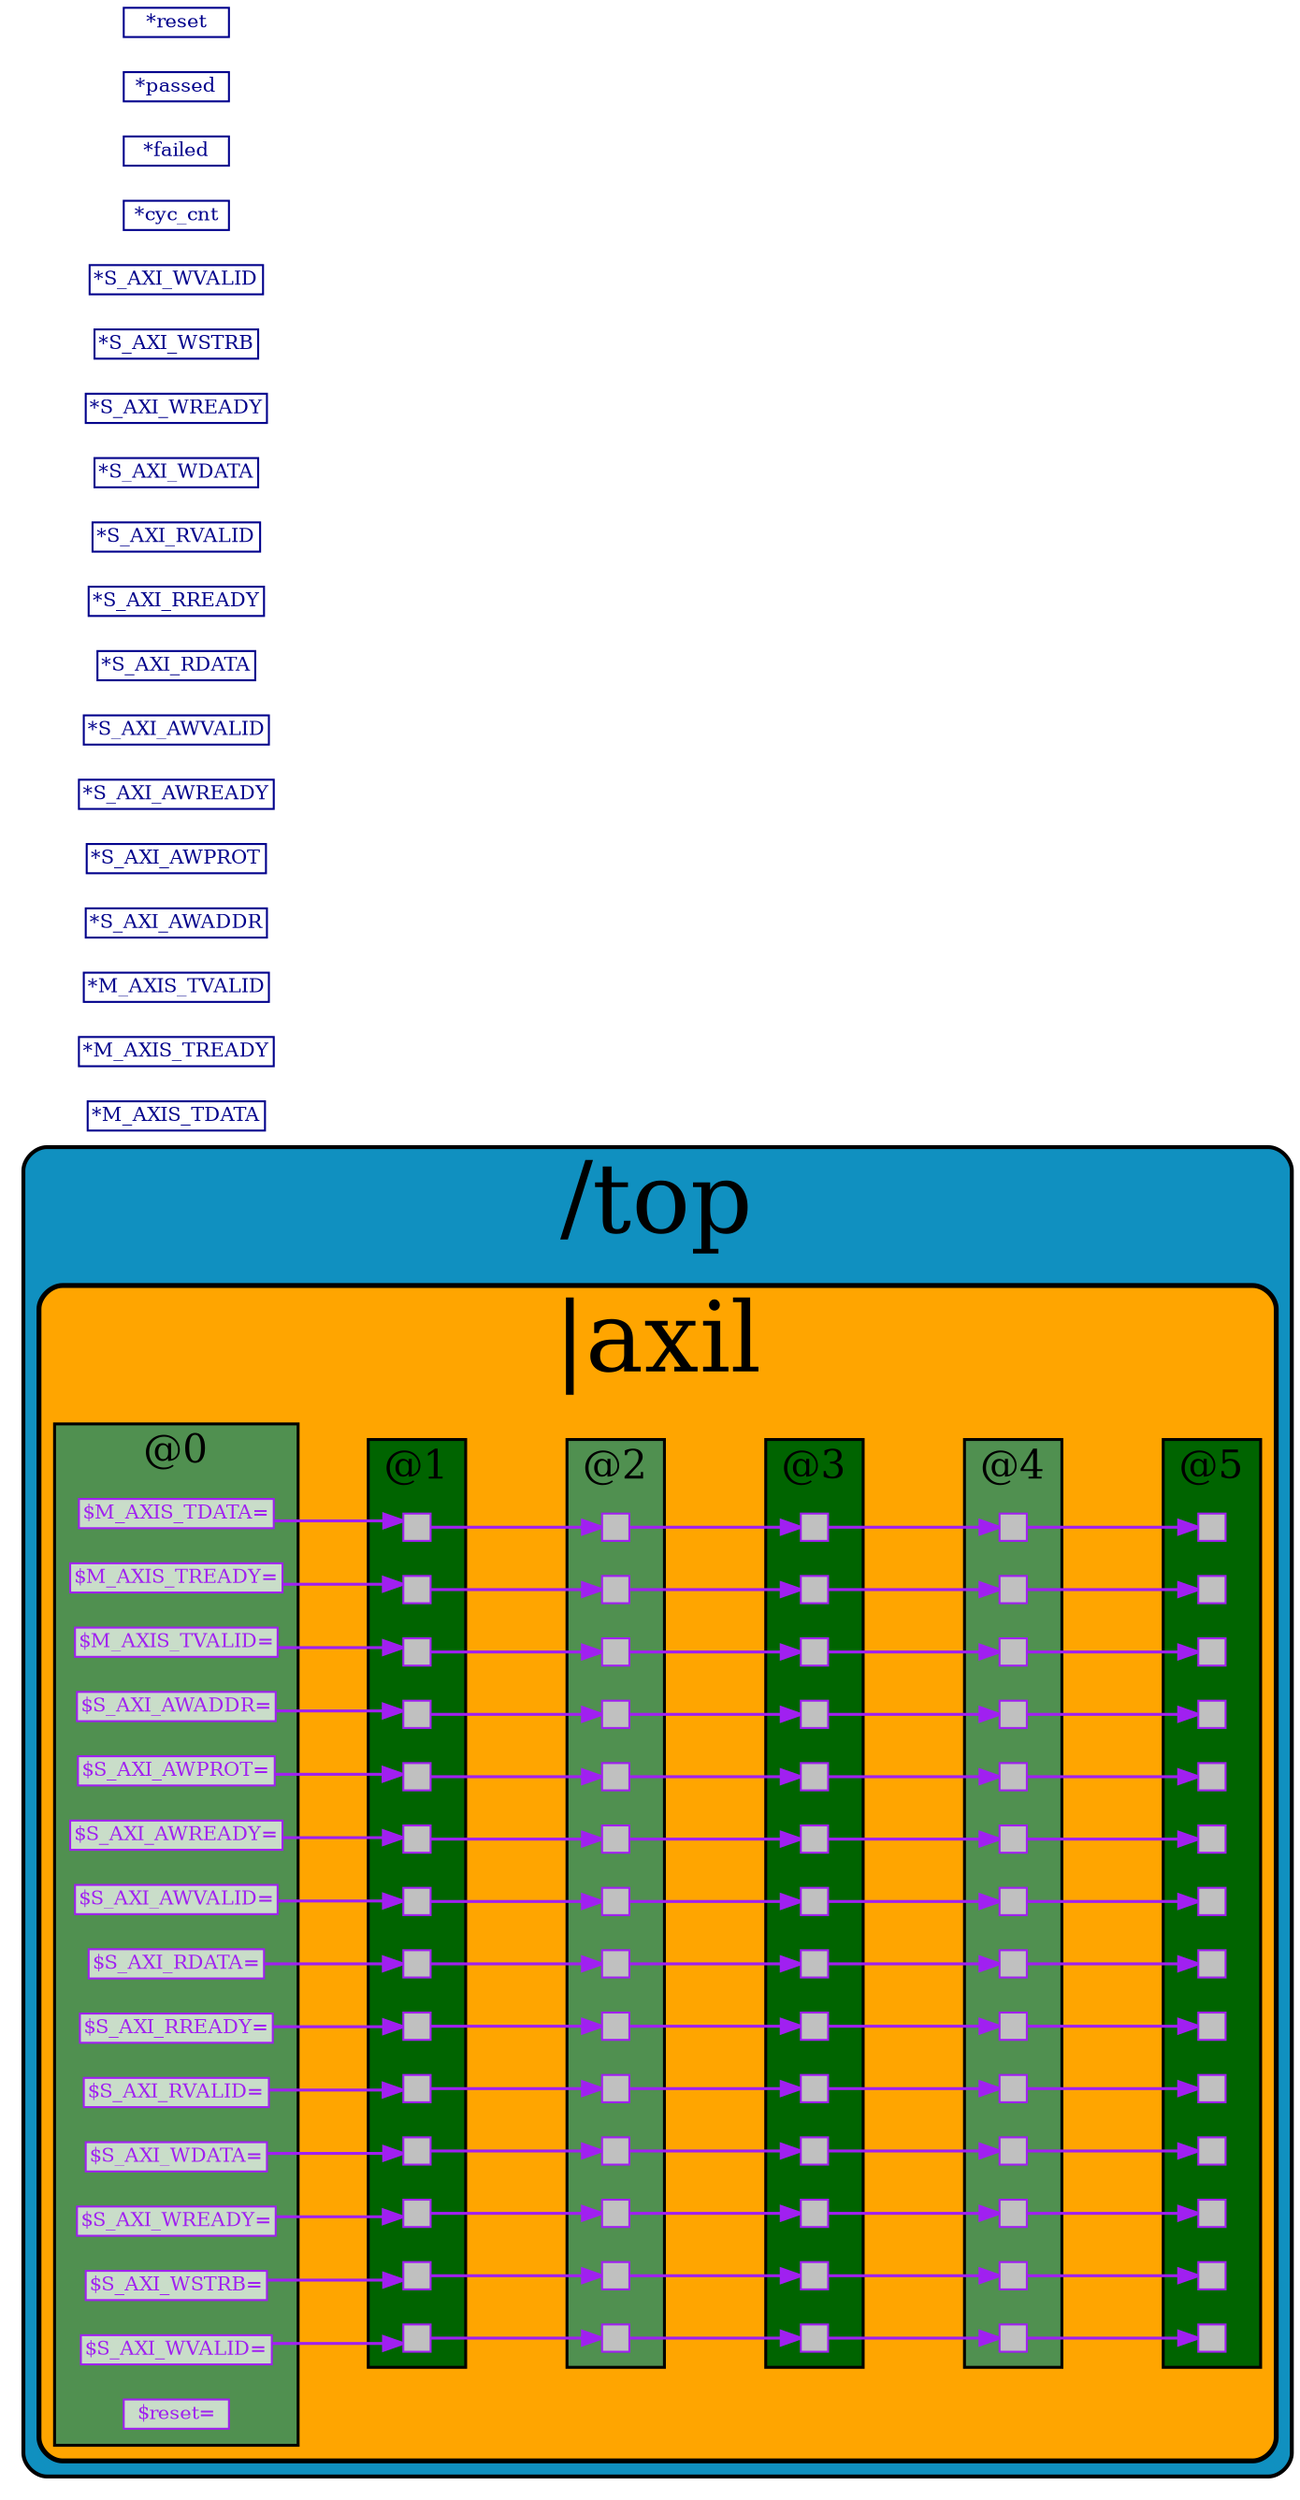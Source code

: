 // Generated by SandPiper(TM) 1.9-2018/02/11-beta from Redwood EDA.
// (Installed here: /home/devel/SandPiper_1.9-2018_02_11-beta_distro.)
// Redwood EDA does not claim intellectual property rights to this file and provides no warranty regarding its correctness or quality.


// Transaction Flow Graph:

strict digraph "top.tlv" {
   graph [layout = dot, rankdir = "LR", outputorder = edgesfirst, splines = ortho];
   node [layer = 4, shape = star, height = 0.02, style = filled, fontsize = 10, fontcolor = "purple", color = "purple", fillcolor = "#ffffffb0", penwidth = 1.0, margin = "0.03,0.03"];
   edge [layer = 3, weight = 4, penwidth = 1.5, color = "purple", fontcolor = "#00D000", labelfontcolor = "purple"];
   subgraph "cluster." {
      fillcolor = "#1090c0"
      style = "filled,rounded"
      penwidth = 2.0
      fontsize = 50
      tooltip = "/top"
      id = "id0{logical_entity=#Q##Q#}"
      label = "/top"
      subgraph "cluster.|axil" {
         fillcolor = "orange"
         style = "filled,rounded"
         penwidth = 2.5
         fontsize = 50
         tooltip = "|axil"
         id = "id1{logical_entity=#Q#|axil#Q#}"
         label = "|axil"
         subgraph "cluster.stage0" {
            "|axil$M_AXIS_TDATA@0" [fillcolor = "#ffffffb0", shape = box, label = "$M_AXIS_TDATA=", id = "id2{logical_entity=#Q#|axil$M_AXIS_TDATA#Q#}", tooltip = "$M_AXIS_TDATA[C_AXI_DATA_WIDTH-1:0] = *M_AXIS_TDATA;"];
         }
         subgraph "cluster.stage1" {
            "|axil$M_AXIS_TDATA@1" [label = "", shape = box, fixedsize = true, width = 0.2, height = 0.2, penwidth = 1.0, shape = box, fillcolor = grey];
         }
         subgraph "cluster.stage2" {
            "|axil$M_AXIS_TDATA@2" [label = "", shape = box, fixedsize = true, width = 0.2, height = 0.2, penwidth = 1.0, shape = box, fillcolor = grey];
         }
         subgraph "cluster.stage3" {
            "|axil$M_AXIS_TDATA@3" [label = "", shape = box, fixedsize = true, width = 0.2, height = 0.2, penwidth = 1.0, shape = box, fillcolor = grey];
         }
         subgraph "cluster.stage4" {
            "|axil$M_AXIS_TDATA@4" [label = "", shape = box, fixedsize = true, width = 0.2, height = 0.2, penwidth = 1.0, shape = box, fillcolor = grey];
         }
         subgraph "cluster.stage5" {
            "|axil$M_AXIS_TDATA@5" [label = "", shape = box, fixedsize = true, width = 0.2, height = 0.2, penwidth = 1.0, shape = box, fillcolor = grey];
         }
         subgraph "cluster.stage0" {
            "|axil$M_AXIS_TREADY@0" [fillcolor = "#ffffffb0", shape = box, label = "$M_AXIS_TREADY=", id = "id8{logical_entity=#Q#|axil$M_AXIS_TREADY#Q#}", tooltip = "$M_AXIS_TREADY = *M_AXIS_TREADY;"];
         }
         subgraph "cluster.stage1" {
            "|axil$M_AXIS_TREADY@1" [label = "", shape = box, fixedsize = true, width = 0.2, height = 0.2, penwidth = 1.0, shape = box, fillcolor = grey];
         }
         subgraph "cluster.stage2" {
            "|axil$M_AXIS_TREADY@2" [label = "", shape = box, fixedsize = true, width = 0.2, height = 0.2, penwidth = 1.0, shape = box, fillcolor = grey];
         }
         subgraph "cluster.stage3" {
            "|axil$M_AXIS_TREADY@3" [label = "", shape = box, fixedsize = true, width = 0.2, height = 0.2, penwidth = 1.0, shape = box, fillcolor = grey];
         }
         subgraph "cluster.stage4" {
            "|axil$M_AXIS_TREADY@4" [label = "", shape = box, fixedsize = true, width = 0.2, height = 0.2, penwidth = 1.0, shape = box, fillcolor = grey];
         }
         subgraph "cluster.stage5" {
            "|axil$M_AXIS_TREADY@5" [label = "", shape = box, fixedsize = true, width = 0.2, height = 0.2, penwidth = 1.0, shape = box, fillcolor = grey];
         }
         subgraph "cluster.stage0" {
            "|axil$M_AXIS_TVALID@0" [fillcolor = "#ffffffb0", shape = box, label = "$M_AXIS_TVALID=", id = "id14{logical_entity=#Q#|axil$M_AXIS_TVALID#Q#}", tooltip = "$M_AXIS_TVALID = *M_AXIS_TVALID;"];
         }
         subgraph "cluster.stage1" {
            "|axil$M_AXIS_TVALID@1" [label = "", shape = box, fixedsize = true, width = 0.2, height = 0.2, penwidth = 1.0, shape = box, fillcolor = grey];
         }
         subgraph "cluster.stage2" {
            "|axil$M_AXIS_TVALID@2" [label = "", shape = box, fixedsize = true, width = 0.2, height = 0.2, penwidth = 1.0, shape = box, fillcolor = grey];
         }
         subgraph "cluster.stage3" {
            "|axil$M_AXIS_TVALID@3" [label = "", shape = box, fixedsize = true, width = 0.2, height = 0.2, penwidth = 1.0, shape = box, fillcolor = grey];
         }
         subgraph "cluster.stage4" {
            "|axil$M_AXIS_TVALID@4" [label = "", shape = box, fixedsize = true, width = 0.2, height = 0.2, penwidth = 1.0, shape = box, fillcolor = grey];
         }
         subgraph "cluster.stage5" {
            "|axil$M_AXIS_TVALID@5" [label = "", shape = box, fixedsize = true, width = 0.2, height = 0.2, penwidth = 1.0, shape = box, fillcolor = grey];
         }
         subgraph "cluster.stage0" {
            "|axil$S_AXI_AWADDR@0" [fillcolor = "#ffffffb0", shape = box, label = "$S_AXI_AWADDR=", id = "id20{logical_entity=#Q#|axil$S_AXI_AWADDR#Q#}", tooltip = "$S_AXI_AWADDR[C_AXI_ADDR_WIDTH-1:0] = *S_AXI_AWADDR;"];
         }
         subgraph "cluster.stage1" {
            "|axil$S_AXI_AWADDR@1" [label = "", shape = box, fixedsize = true, width = 0.2, height = 0.2, penwidth = 1.0, shape = box, fillcolor = grey];
         }
         subgraph "cluster.stage2" {
            "|axil$S_AXI_AWADDR@2" [label = "", shape = box, fixedsize = true, width = 0.2, height = 0.2, penwidth = 1.0, shape = box, fillcolor = grey];
         }
         subgraph "cluster.stage3" {
            "|axil$S_AXI_AWADDR@3" [label = "", shape = box, fixedsize = true, width = 0.2, height = 0.2, penwidth = 1.0, shape = box, fillcolor = grey];
         }
         subgraph "cluster.stage4" {
            "|axil$S_AXI_AWADDR@4" [label = "", shape = box, fixedsize = true, width = 0.2, height = 0.2, penwidth = 1.0, shape = box, fillcolor = grey];
         }
         subgraph "cluster.stage5" {
            "|axil$S_AXI_AWADDR@5" [label = "", shape = box, fixedsize = true, width = 0.2, height = 0.2, penwidth = 1.0, shape = box, fillcolor = grey];
         }
         subgraph "cluster.stage0" {
            "|axil$S_AXI_AWPROT@0" [fillcolor = "#ffffffb0", shape = box, label = "$S_AXI_AWPROT=", id = "id26{logical_entity=#Q#|axil$S_AXI_AWPROT#Q#}", tooltip = "$S_AXI_AWPROT[2:0] = *S_AXI_AWPROT;"];
         }
         subgraph "cluster.stage1" {
            "|axil$S_AXI_AWPROT@1" [label = "", shape = box, fixedsize = true, width = 0.2, height = 0.2, penwidth = 1.0, shape = box, fillcolor = grey];
         }
         subgraph "cluster.stage2" {
            "|axil$S_AXI_AWPROT@2" [label = "", shape = box, fixedsize = true, width = 0.2, height = 0.2, penwidth = 1.0, shape = box, fillcolor = grey];
         }
         subgraph "cluster.stage3" {
            "|axil$S_AXI_AWPROT@3" [label = "", shape = box, fixedsize = true, width = 0.2, height = 0.2, penwidth = 1.0, shape = box, fillcolor = grey];
         }
         subgraph "cluster.stage4" {
            "|axil$S_AXI_AWPROT@4" [label = "", shape = box, fixedsize = true, width = 0.2, height = 0.2, penwidth = 1.0, shape = box, fillcolor = grey];
         }
         subgraph "cluster.stage5" {
            "|axil$S_AXI_AWPROT@5" [label = "", shape = box, fixedsize = true, width = 0.2, height = 0.2, penwidth = 1.0, shape = box, fillcolor = grey];
         }
         subgraph "cluster.stage0" {
            "|axil$S_AXI_AWREADY@0" [fillcolor = "#ffffffb0", shape = box, label = "$S_AXI_AWREADY=", id = "id32{logical_entity=#Q#|axil$S_AXI_AWREADY#Q#}", tooltip = "$S_AXI_AWREADY = *S_AXI_AWREADY;"];
         }
         subgraph "cluster.stage1" {
            "|axil$S_AXI_AWREADY@1" [label = "", shape = box, fixedsize = true, width = 0.2, height = 0.2, penwidth = 1.0, shape = box, fillcolor = grey];
         }
         subgraph "cluster.stage2" {
            "|axil$S_AXI_AWREADY@2" [label = "", shape = box, fixedsize = true, width = 0.2, height = 0.2, penwidth = 1.0, shape = box, fillcolor = grey];
         }
         subgraph "cluster.stage3" {
            "|axil$S_AXI_AWREADY@3" [label = "", shape = box, fixedsize = true, width = 0.2, height = 0.2, penwidth = 1.0, shape = box, fillcolor = grey];
         }
         subgraph "cluster.stage4" {
            "|axil$S_AXI_AWREADY@4" [label = "", shape = box, fixedsize = true, width = 0.2, height = 0.2, penwidth = 1.0, shape = box, fillcolor = grey];
         }
         subgraph "cluster.stage5" {
            "|axil$S_AXI_AWREADY@5" [label = "", shape = box, fixedsize = true, width = 0.2, height = 0.2, penwidth = 1.0, shape = box, fillcolor = grey];
         }
         subgraph "cluster.stage0" {
            "|axil$S_AXI_AWVALID@0" [fillcolor = "#ffffffb0", shape = box, label = "$S_AXI_AWVALID=", id = "id38{logical_entity=#Q#|axil$S_AXI_AWVALID#Q#}", tooltip = "$S_AXI_AWVALID = *S_AXI_AWVALID;"];
         }
         subgraph "cluster.stage1" {
            "|axil$S_AXI_AWVALID@1" [label = "", shape = box, fixedsize = true, width = 0.2, height = 0.2, penwidth = 1.0, shape = box, fillcolor = grey];
         }
         subgraph "cluster.stage2" {
            "|axil$S_AXI_AWVALID@2" [label = "", shape = box, fixedsize = true, width = 0.2, height = 0.2, penwidth = 1.0, shape = box, fillcolor = grey];
         }
         subgraph "cluster.stage3" {
            "|axil$S_AXI_AWVALID@3" [label = "", shape = box, fixedsize = true, width = 0.2, height = 0.2, penwidth = 1.0, shape = box, fillcolor = grey];
         }
         subgraph "cluster.stage4" {
            "|axil$S_AXI_AWVALID@4" [label = "", shape = box, fixedsize = true, width = 0.2, height = 0.2, penwidth = 1.0, shape = box, fillcolor = grey];
         }
         subgraph "cluster.stage5" {
            "|axil$S_AXI_AWVALID@5" [label = "", shape = box, fixedsize = true, width = 0.2, height = 0.2, penwidth = 1.0, shape = box, fillcolor = grey];
         }
         subgraph "cluster.stage0" {
            "|axil$S_AXI_RDATA@0" [fillcolor = "#ffffffb0", shape = box, label = "$S_AXI_RDATA=", id = "id44{logical_entity=#Q#|axil$S_AXI_RDATA#Q#}", tooltip = "$S_AXI_RDATA[C_AXI_DATA_WIDTH-1:0] = *S_AXI_RDATA;"];
         }
         subgraph "cluster.stage1" {
            "|axil$S_AXI_RDATA@1" [label = "", shape = box, fixedsize = true, width = 0.2, height = 0.2, penwidth = 1.0, shape = box, fillcolor = grey];
         }
         subgraph "cluster.stage2" {
            "|axil$S_AXI_RDATA@2" [label = "", shape = box, fixedsize = true, width = 0.2, height = 0.2, penwidth = 1.0, shape = box, fillcolor = grey];
         }
         subgraph "cluster.stage3" {
            "|axil$S_AXI_RDATA@3" [label = "", shape = box, fixedsize = true, width = 0.2, height = 0.2, penwidth = 1.0, shape = box, fillcolor = grey];
         }
         subgraph "cluster.stage4" {
            "|axil$S_AXI_RDATA@4" [label = "", shape = box, fixedsize = true, width = 0.2, height = 0.2, penwidth = 1.0, shape = box, fillcolor = grey];
         }
         subgraph "cluster.stage5" {
            "|axil$S_AXI_RDATA@5" [label = "", shape = box, fixedsize = true, width = 0.2, height = 0.2, penwidth = 1.0, shape = box, fillcolor = grey];
         }
         subgraph "cluster.stage0" {
            "|axil$S_AXI_RREADY@0" [fillcolor = "#ffffffb0", shape = box, label = "$S_AXI_RREADY=", id = "id50{logical_entity=#Q#|axil$S_AXI_RREADY#Q#}", tooltip = "$S_AXI_RREADY = *S_AXI_RREADY;"];
         }
         subgraph "cluster.stage1" {
            "|axil$S_AXI_RREADY@1" [label = "", shape = box, fixedsize = true, width = 0.2, height = 0.2, penwidth = 1.0, shape = box, fillcolor = grey];
         }
         subgraph "cluster.stage2" {
            "|axil$S_AXI_RREADY@2" [label = "", shape = box, fixedsize = true, width = 0.2, height = 0.2, penwidth = 1.0, shape = box, fillcolor = grey];
         }
         subgraph "cluster.stage3" {
            "|axil$S_AXI_RREADY@3" [label = "", shape = box, fixedsize = true, width = 0.2, height = 0.2, penwidth = 1.0, shape = box, fillcolor = grey];
         }
         subgraph "cluster.stage4" {
            "|axil$S_AXI_RREADY@4" [label = "", shape = box, fixedsize = true, width = 0.2, height = 0.2, penwidth = 1.0, shape = box, fillcolor = grey];
         }
         subgraph "cluster.stage5" {
            "|axil$S_AXI_RREADY@5" [label = "", shape = box, fixedsize = true, width = 0.2, height = 0.2, penwidth = 1.0, shape = box, fillcolor = grey];
         }
         subgraph "cluster.stage0" {
            "|axil$S_AXI_RVALID@0" [fillcolor = "#ffffffb0", shape = box, label = "$S_AXI_RVALID=", id = "id56{logical_entity=#Q#|axil$S_AXI_RVALID#Q#}", tooltip = "$S_AXI_RVALID = *S_AXI_RVALID;"];
         }
         subgraph "cluster.stage1" {
            "|axil$S_AXI_RVALID@1" [label = "", shape = box, fixedsize = true, width = 0.2, height = 0.2, penwidth = 1.0, shape = box, fillcolor = grey];
         }
         subgraph "cluster.stage2" {
            "|axil$S_AXI_RVALID@2" [label = "", shape = box, fixedsize = true, width = 0.2, height = 0.2, penwidth = 1.0, shape = box, fillcolor = grey];
         }
         subgraph "cluster.stage3" {
            "|axil$S_AXI_RVALID@3" [label = "", shape = box, fixedsize = true, width = 0.2, height = 0.2, penwidth = 1.0, shape = box, fillcolor = grey];
         }
         subgraph "cluster.stage4" {
            "|axil$S_AXI_RVALID@4" [label = "", shape = box, fixedsize = true, width = 0.2, height = 0.2, penwidth = 1.0, shape = box, fillcolor = grey];
         }
         subgraph "cluster.stage5" {
            "|axil$S_AXI_RVALID@5" [label = "", shape = box, fixedsize = true, width = 0.2, height = 0.2, penwidth = 1.0, shape = box, fillcolor = grey];
         }
         subgraph "cluster.stage0" {
            "|axil$S_AXI_WDATA@0" [fillcolor = "#ffffffb0", shape = box, label = "$S_AXI_WDATA=", id = "id62{logical_entity=#Q#|axil$S_AXI_WDATA#Q#}", tooltip = "$S_AXI_WDATA[C_AXI_DATA_WIDTH-1:0] = *S_AXI_WDATA"];
         }
         subgraph "cluster.stage1" {
            "|axil$S_AXI_WDATA@1" [label = "", shape = box, fixedsize = true, width = 0.2, height = 0.2, penwidth = 1.0, shape = box, fillcolor = grey];
         }
         subgraph "cluster.stage2" {
            "|axil$S_AXI_WDATA@2" [label = "", shape = box, fixedsize = true, width = 0.2, height = 0.2, penwidth = 1.0, shape = box, fillcolor = grey];
         }
         subgraph "cluster.stage3" {
            "|axil$S_AXI_WDATA@3" [label = "", shape = box, fixedsize = true, width = 0.2, height = 0.2, penwidth = 1.0, shape = box, fillcolor = grey];
         }
         subgraph "cluster.stage4" {
            "|axil$S_AXI_WDATA@4" [label = "", shape = box, fixedsize = true, width = 0.2, height = 0.2, penwidth = 1.0, shape = box, fillcolor = grey];
         }
         subgraph "cluster.stage5" {
            "|axil$S_AXI_WDATA@5" [label = "", shape = box, fixedsize = true, width = 0.2, height = 0.2, penwidth = 1.0, shape = box, fillcolor = grey];
         }
         subgraph "cluster.stage0" {
            "|axil$S_AXI_WREADY@0" [fillcolor = "#ffffffb0", shape = box, label = "$S_AXI_WREADY=", id = "id68{logical_entity=#Q#|axil$S_AXI_WREADY#Q#}", tooltip = "$S_AXI_WREADY = *S_AXI_WREADY;"];
         }
         subgraph "cluster.stage1" {
            "|axil$S_AXI_WREADY@1" [label = "", shape = box, fixedsize = true, width = 0.2, height = 0.2, penwidth = 1.0, shape = box, fillcolor = grey];
         }
         subgraph "cluster.stage2" {
            "|axil$S_AXI_WREADY@2" [label = "", shape = box, fixedsize = true, width = 0.2, height = 0.2, penwidth = 1.0, shape = box, fillcolor = grey];
         }
         subgraph "cluster.stage3" {
            "|axil$S_AXI_WREADY@3" [label = "", shape = box, fixedsize = true, width = 0.2, height = 0.2, penwidth = 1.0, shape = box, fillcolor = grey];
         }
         subgraph "cluster.stage4" {
            "|axil$S_AXI_WREADY@4" [label = "", shape = box, fixedsize = true, width = 0.2, height = 0.2, penwidth = 1.0, shape = box, fillcolor = grey];
         }
         subgraph "cluster.stage5" {
            "|axil$S_AXI_WREADY@5" [label = "", shape = box, fixedsize = true, width = 0.2, height = 0.2, penwidth = 1.0, shape = box, fillcolor = grey];
         }
         subgraph "cluster.stage0" {
            "|axil$S_AXI_WSTRB@0" [fillcolor = "#ffffffb0", shape = box, label = "$S_AXI_WSTRB=", id = "id74{logical_entity=#Q#|axil$S_AXI_WSTRB#Q#}", tooltip = "$S_AXI_WSTRB[C_AXI_DATA_WIDTH/8-1:0] = *S_AXI_WSTRB"];
         }
         subgraph "cluster.stage1" {
            "|axil$S_AXI_WSTRB@1" [label = "", shape = box, fixedsize = true, width = 0.2, height = 0.2, penwidth = 1.0, shape = box, fillcolor = grey];
         }
         subgraph "cluster.stage2" {
            "|axil$S_AXI_WSTRB@2" [label = "", shape = box, fixedsize = true, width = 0.2, height = 0.2, penwidth = 1.0, shape = box, fillcolor = grey];
         }
         subgraph "cluster.stage3" {
            "|axil$S_AXI_WSTRB@3" [label = "", shape = box, fixedsize = true, width = 0.2, height = 0.2, penwidth = 1.0, shape = box, fillcolor = grey];
         }
         subgraph "cluster.stage4" {
            "|axil$S_AXI_WSTRB@4" [label = "", shape = box, fixedsize = true, width = 0.2, height = 0.2, penwidth = 1.0, shape = box, fillcolor = grey];
         }
         subgraph "cluster.stage5" {
            "|axil$S_AXI_WSTRB@5" [label = "", shape = box, fixedsize = true, width = 0.2, height = 0.2, penwidth = 1.0, shape = box, fillcolor = grey];
         }
         subgraph "cluster.stage0" {
            "|axil$S_AXI_WVALID@0" [fillcolor = "#ffffffb0", shape = box, label = "$S_AXI_WVALID=", id = "id80{logical_entity=#Q#|axil$S_AXI_WVALID#Q#}", tooltip = "$S_AXI_WVALID = *S_AXI_WVALID;"];
         }
         subgraph "cluster.stage1" {
            "|axil$S_AXI_WVALID@1" [label = "", shape = box, fixedsize = true, width = 0.2, height = 0.2, penwidth = 1.0, shape = box, fillcolor = grey];
         }
         subgraph "cluster.stage2" {
            "|axil$S_AXI_WVALID@2" [label = "", shape = box, fixedsize = true, width = 0.2, height = 0.2, penwidth = 1.0, shape = box, fillcolor = grey];
         }
         subgraph "cluster.stage3" {
            "|axil$S_AXI_WVALID@3" [label = "", shape = box, fixedsize = true, width = 0.2, height = 0.2, penwidth = 1.0, shape = box, fillcolor = grey];
         }
         subgraph "cluster.stage4" {
            "|axil$S_AXI_WVALID@4" [label = "", shape = box, fixedsize = true, width = 0.2, height = 0.2, penwidth = 1.0, shape = box, fillcolor = grey];
         }
         subgraph "cluster.stage5" {
            "|axil$S_AXI_WVALID@5" [label = "", shape = box, fixedsize = true, width = 0.2, height = 0.2, penwidth = 1.0, shape = box, fillcolor = grey];
         }
         subgraph "cluster.stage0" {
            "|axil$reset@0" [fillcolor = "#ffffffb0", shape = box, label = "$reset=", id = "id86{logical_entity=#Q#|axil$reset#Q#}", tooltip = "$reset = *reset;"];
         }
         subgraph "cluster.stage0" {
            style = "filled"
            fontsize = 20
            penwidth = 1.5
            label = "@0"
            id = "id87{logical_entity=#Q#|axil@0#Q#}"
            tooltip = "|axil@0"
            fillcolor = "#509050"
         }
         subgraph "cluster.stage1" {
            style = "filled"
            fontsize = 20
            penwidth = 1.5
            label = "@1"
            id = "id88{logical_entity=#Q#|axil@2#Q#}"
            tooltip = "|axil@1"
            fillcolor = "darkgreen"
         }
         subgraph "cluster.stage2" {
            style = "filled"
            fontsize = 20
            penwidth = 1.5
            label = "@2"
            id = "id89{logical_entity=#Q#|axil@4#Q#}"
            tooltip = "|axil@2"
            fillcolor = "#509050"
         }
         subgraph "cluster.stage3" {
            style = "filled"
            fontsize = 20
            penwidth = 1.5
            label = "@3"
            id = "id90{logical_entity=#Q#|axil@6#Q#}"
            tooltip = "|axil@3"
            fillcolor = "darkgreen"
         }
         subgraph "cluster.stage4" {
            style = "filled"
            fontsize = 20
            penwidth = 1.5
            label = "@4"
            id = "id91{logical_entity=#Q#|axil@8#Q#}"
            tooltip = "|axil@4"
            fillcolor = "#509050"
         }
         subgraph "cluster.stage5" {
            style = "filled"
            fontsize = 20
            penwidth = 1.5
            label = "@5"
            id = "id92{logical_entity=#Q#|axil@10#Q#}"
            tooltip = "|axil@5"
            fillcolor = "darkgreen"
         }
      }
      subgraph "cluster.|none" {
         fillcolor = "orange"
         style = "filled,rounded"
         penwidth = 2.5
         fontsize = 50
         tooltip = "|none"
         id = "id93{logical_entity=#Q#|none#Q#}"
         label = "|none"
      }
   }

"*M_AXIS_TDATA" [shape = box, color = "#00008b", fontcolor = "#00008b", fillcolor = white];
"*M_AXIS_TREADY" [shape = box, color = "#00008b", fontcolor = "#00008b", fillcolor = white];
"*M_AXIS_TVALID" [shape = box, color = "#00008b", fontcolor = "#00008b", fillcolor = white];
"*S_AXI_AWADDR" [shape = box, color = "#00008b", fontcolor = "#00008b", fillcolor = white];
"*S_AXI_AWPROT" [shape = box, color = "#00008b", fontcolor = "#00008b", fillcolor = white];
"*S_AXI_AWREADY" [shape = box, color = "#00008b", fontcolor = "#00008b", fillcolor = white];
"*S_AXI_AWVALID" [shape = box, color = "#00008b", fontcolor = "#00008b", fillcolor = white];
"*S_AXI_RDATA" [shape = box, color = "#00008b", fontcolor = "#00008b", fillcolor = white];
"*S_AXI_RREADY" [shape = box, color = "#00008b", fontcolor = "#00008b", fillcolor = white];
"*S_AXI_RVALID" [shape = box, color = "#00008b", fontcolor = "#00008b", fillcolor = white];
"*S_AXI_WDATA" [shape = box, color = "#00008b", fontcolor = "#00008b", fillcolor = white];
"*S_AXI_WREADY" [shape = box, color = "#00008b", fontcolor = "#00008b", fillcolor = white];
"*S_AXI_WSTRB" [shape = box, color = "#00008b", fontcolor = "#00008b", fillcolor = white];
"*S_AXI_WVALID" [shape = box, color = "#00008b", fontcolor = "#00008b", fillcolor = white];
"*cyc_cnt" [shape = box, color = "#00008b", fontcolor = "#00008b", fillcolor = white];
"*failed" [shape = box, color = "#00008b", fontcolor = "#00008b", fillcolor = white];
"*passed" [shape = box, color = "#00008b", fontcolor = "#00008b", fillcolor = white];
"*reset" [shape = box, color = "#00008b", fontcolor = "#00008b", fillcolor = white];

"|axil$M_AXIS_TDATA@0" -> "|axil$M_AXIS_TDATA@1" [id = "id3{logical_entity=#Q#|axil$M_AXIS_TDATA#Q#}", weight = 10]
"|axil$M_AXIS_TDATA@1" -> "|axil$M_AXIS_TDATA@2" [id = "id4{logical_entity=#Q#|axil$M_AXIS_TDATA#Q#}", weight = 10]
"|axil$M_AXIS_TDATA@2" -> "|axil$M_AXIS_TDATA@3" [id = "id5{logical_entity=#Q#|axil$M_AXIS_TDATA#Q#}", weight = 10]
"|axil$M_AXIS_TDATA@3" -> "|axil$M_AXIS_TDATA@4" [id = "id6{logical_entity=#Q#|axil$M_AXIS_TDATA#Q#}", weight = 10]
"|axil$M_AXIS_TDATA@4" -> "|axil$M_AXIS_TDATA@5" [id = "id7{logical_entity=#Q#|axil$M_AXIS_TDATA#Q#}", weight = 10]
"|axil$M_AXIS_TREADY@0" -> "|axil$M_AXIS_TREADY@1" [id = "id9{logical_entity=#Q#|axil$M_AXIS_TREADY#Q#}", weight = 10]
"|axil$M_AXIS_TREADY@1" -> "|axil$M_AXIS_TREADY@2" [id = "id10{logical_entity=#Q#|axil$M_AXIS_TREADY#Q#}", weight = 10]
"|axil$M_AXIS_TREADY@2" -> "|axil$M_AXIS_TREADY@3" [id = "id11{logical_entity=#Q#|axil$M_AXIS_TREADY#Q#}", weight = 10]
"|axil$M_AXIS_TREADY@3" -> "|axil$M_AXIS_TREADY@4" [id = "id12{logical_entity=#Q#|axil$M_AXIS_TREADY#Q#}", weight = 10]
"|axil$M_AXIS_TREADY@4" -> "|axil$M_AXIS_TREADY@5" [id = "id13{logical_entity=#Q#|axil$M_AXIS_TREADY#Q#}", weight = 10]
"|axil$M_AXIS_TVALID@0" -> "|axil$M_AXIS_TVALID@1" [id = "id15{logical_entity=#Q#|axil$M_AXIS_TVALID#Q#}", weight = 10]
"|axil$M_AXIS_TVALID@1" -> "|axil$M_AXIS_TVALID@2" [id = "id16{logical_entity=#Q#|axil$M_AXIS_TVALID#Q#}", weight = 10]
"|axil$M_AXIS_TVALID@2" -> "|axil$M_AXIS_TVALID@3" [id = "id17{logical_entity=#Q#|axil$M_AXIS_TVALID#Q#}", weight = 10]
"|axil$M_AXIS_TVALID@3" -> "|axil$M_AXIS_TVALID@4" [id = "id18{logical_entity=#Q#|axil$M_AXIS_TVALID#Q#}", weight = 10]
"|axil$M_AXIS_TVALID@4" -> "|axil$M_AXIS_TVALID@5" [id = "id19{logical_entity=#Q#|axil$M_AXIS_TVALID#Q#}", weight = 10]
"|axil$S_AXI_AWADDR@0" -> "|axil$S_AXI_AWADDR@1" [id = "id21{logical_entity=#Q#|axil$S_AXI_AWADDR#Q#}", weight = 10]
"|axil$S_AXI_AWADDR@1" -> "|axil$S_AXI_AWADDR@2" [id = "id22{logical_entity=#Q#|axil$S_AXI_AWADDR#Q#}", weight = 10]
"|axil$S_AXI_AWADDR@2" -> "|axil$S_AXI_AWADDR@3" [id = "id23{logical_entity=#Q#|axil$S_AXI_AWADDR#Q#}", weight = 10]
"|axil$S_AXI_AWADDR@3" -> "|axil$S_AXI_AWADDR@4" [id = "id24{logical_entity=#Q#|axil$S_AXI_AWADDR#Q#}", weight = 10]
"|axil$S_AXI_AWADDR@4" -> "|axil$S_AXI_AWADDR@5" [id = "id25{logical_entity=#Q#|axil$S_AXI_AWADDR#Q#}", weight = 10]
"|axil$S_AXI_AWPROT@0" -> "|axil$S_AXI_AWPROT@1" [id = "id27{logical_entity=#Q#|axil$S_AXI_AWPROT#Q#}", weight = 10]
"|axil$S_AXI_AWPROT@1" -> "|axil$S_AXI_AWPROT@2" [id = "id28{logical_entity=#Q#|axil$S_AXI_AWPROT#Q#}", weight = 10]
"|axil$S_AXI_AWPROT@2" -> "|axil$S_AXI_AWPROT@3" [id = "id29{logical_entity=#Q#|axil$S_AXI_AWPROT#Q#}", weight = 10]
"|axil$S_AXI_AWPROT@3" -> "|axil$S_AXI_AWPROT@4" [id = "id30{logical_entity=#Q#|axil$S_AXI_AWPROT#Q#}", weight = 10]
"|axil$S_AXI_AWPROT@4" -> "|axil$S_AXI_AWPROT@5" [id = "id31{logical_entity=#Q#|axil$S_AXI_AWPROT#Q#}", weight = 10]
"|axil$S_AXI_AWREADY@0" -> "|axil$S_AXI_AWREADY@1" [id = "id33{logical_entity=#Q#|axil$S_AXI_AWREADY#Q#}", weight = 10]
"|axil$S_AXI_AWREADY@1" -> "|axil$S_AXI_AWREADY@2" [id = "id34{logical_entity=#Q#|axil$S_AXI_AWREADY#Q#}", weight = 10]
"|axil$S_AXI_AWREADY@2" -> "|axil$S_AXI_AWREADY@3" [id = "id35{logical_entity=#Q#|axil$S_AXI_AWREADY#Q#}", weight = 10]
"|axil$S_AXI_AWREADY@3" -> "|axil$S_AXI_AWREADY@4" [id = "id36{logical_entity=#Q#|axil$S_AXI_AWREADY#Q#}", weight = 10]
"|axil$S_AXI_AWREADY@4" -> "|axil$S_AXI_AWREADY@5" [id = "id37{logical_entity=#Q#|axil$S_AXI_AWREADY#Q#}", weight = 10]
"|axil$S_AXI_AWVALID@0" -> "|axil$S_AXI_AWVALID@1" [id = "id39{logical_entity=#Q#|axil$S_AXI_AWVALID#Q#}", weight = 10]
"|axil$S_AXI_AWVALID@1" -> "|axil$S_AXI_AWVALID@2" [id = "id40{logical_entity=#Q#|axil$S_AXI_AWVALID#Q#}", weight = 10]
"|axil$S_AXI_AWVALID@2" -> "|axil$S_AXI_AWVALID@3" [id = "id41{logical_entity=#Q#|axil$S_AXI_AWVALID#Q#}", weight = 10]
"|axil$S_AXI_AWVALID@3" -> "|axil$S_AXI_AWVALID@4" [id = "id42{logical_entity=#Q#|axil$S_AXI_AWVALID#Q#}", weight = 10]
"|axil$S_AXI_AWVALID@4" -> "|axil$S_AXI_AWVALID@5" [id = "id43{logical_entity=#Q#|axil$S_AXI_AWVALID#Q#}", weight = 10]
"|axil$S_AXI_RDATA@0" -> "|axil$S_AXI_RDATA@1" [id = "id45{logical_entity=#Q#|axil$S_AXI_RDATA#Q#}", weight = 10]
"|axil$S_AXI_RDATA@1" -> "|axil$S_AXI_RDATA@2" [id = "id46{logical_entity=#Q#|axil$S_AXI_RDATA#Q#}", weight = 10]
"|axil$S_AXI_RDATA@2" -> "|axil$S_AXI_RDATA@3" [id = "id47{logical_entity=#Q#|axil$S_AXI_RDATA#Q#}", weight = 10]
"|axil$S_AXI_RDATA@3" -> "|axil$S_AXI_RDATA@4" [id = "id48{logical_entity=#Q#|axil$S_AXI_RDATA#Q#}", weight = 10]
"|axil$S_AXI_RDATA@4" -> "|axil$S_AXI_RDATA@5" [id = "id49{logical_entity=#Q#|axil$S_AXI_RDATA#Q#}", weight = 10]
"|axil$S_AXI_RREADY@0" -> "|axil$S_AXI_RREADY@1" [id = "id51{logical_entity=#Q#|axil$S_AXI_RREADY#Q#}", weight = 10]
"|axil$S_AXI_RREADY@1" -> "|axil$S_AXI_RREADY@2" [id = "id52{logical_entity=#Q#|axil$S_AXI_RREADY#Q#}", weight = 10]
"|axil$S_AXI_RREADY@2" -> "|axil$S_AXI_RREADY@3" [id = "id53{logical_entity=#Q#|axil$S_AXI_RREADY#Q#}", weight = 10]
"|axil$S_AXI_RREADY@3" -> "|axil$S_AXI_RREADY@4" [id = "id54{logical_entity=#Q#|axil$S_AXI_RREADY#Q#}", weight = 10]
"|axil$S_AXI_RREADY@4" -> "|axil$S_AXI_RREADY@5" [id = "id55{logical_entity=#Q#|axil$S_AXI_RREADY#Q#}", weight = 10]
"|axil$S_AXI_RVALID@0" -> "|axil$S_AXI_RVALID@1" [id = "id57{logical_entity=#Q#|axil$S_AXI_RVALID#Q#}", weight = 10]
"|axil$S_AXI_RVALID@1" -> "|axil$S_AXI_RVALID@2" [id = "id58{logical_entity=#Q#|axil$S_AXI_RVALID#Q#}", weight = 10]
"|axil$S_AXI_RVALID@2" -> "|axil$S_AXI_RVALID@3" [id = "id59{logical_entity=#Q#|axil$S_AXI_RVALID#Q#}", weight = 10]
"|axil$S_AXI_RVALID@3" -> "|axil$S_AXI_RVALID@4" [id = "id60{logical_entity=#Q#|axil$S_AXI_RVALID#Q#}", weight = 10]
"|axil$S_AXI_RVALID@4" -> "|axil$S_AXI_RVALID@5" [id = "id61{logical_entity=#Q#|axil$S_AXI_RVALID#Q#}", weight = 10]
"|axil$S_AXI_WDATA@0" -> "|axil$S_AXI_WDATA@1" [id = "id63{logical_entity=#Q#|axil$S_AXI_WDATA#Q#}", weight = 10]
"|axil$S_AXI_WDATA@1" -> "|axil$S_AXI_WDATA@2" [id = "id64{logical_entity=#Q#|axil$S_AXI_WDATA#Q#}", weight = 10]
"|axil$S_AXI_WDATA@2" -> "|axil$S_AXI_WDATA@3" [id = "id65{logical_entity=#Q#|axil$S_AXI_WDATA#Q#}", weight = 10]
"|axil$S_AXI_WDATA@3" -> "|axil$S_AXI_WDATA@4" [id = "id66{logical_entity=#Q#|axil$S_AXI_WDATA#Q#}", weight = 10]
"|axil$S_AXI_WDATA@4" -> "|axil$S_AXI_WDATA@5" [id = "id67{logical_entity=#Q#|axil$S_AXI_WDATA#Q#}", weight = 10]
"|axil$S_AXI_WREADY@0" -> "|axil$S_AXI_WREADY@1" [id = "id69{logical_entity=#Q#|axil$S_AXI_WREADY#Q#}", weight = 10]
"|axil$S_AXI_WREADY@1" -> "|axil$S_AXI_WREADY@2" [id = "id70{logical_entity=#Q#|axil$S_AXI_WREADY#Q#}", weight = 10]
"|axil$S_AXI_WREADY@2" -> "|axil$S_AXI_WREADY@3" [id = "id71{logical_entity=#Q#|axil$S_AXI_WREADY#Q#}", weight = 10]
"|axil$S_AXI_WREADY@3" -> "|axil$S_AXI_WREADY@4" [id = "id72{logical_entity=#Q#|axil$S_AXI_WREADY#Q#}", weight = 10]
"|axil$S_AXI_WREADY@4" -> "|axil$S_AXI_WREADY@5" [id = "id73{logical_entity=#Q#|axil$S_AXI_WREADY#Q#}", weight = 10]
"|axil$S_AXI_WSTRB@0" -> "|axil$S_AXI_WSTRB@1" [id = "id75{logical_entity=#Q#|axil$S_AXI_WSTRB#Q#}", weight = 10]
"|axil$S_AXI_WSTRB@1" -> "|axil$S_AXI_WSTRB@2" [id = "id76{logical_entity=#Q#|axil$S_AXI_WSTRB#Q#}", weight = 10]
"|axil$S_AXI_WSTRB@2" -> "|axil$S_AXI_WSTRB@3" [id = "id77{logical_entity=#Q#|axil$S_AXI_WSTRB#Q#}", weight = 10]
"|axil$S_AXI_WSTRB@3" -> "|axil$S_AXI_WSTRB@4" [id = "id78{logical_entity=#Q#|axil$S_AXI_WSTRB#Q#}", weight = 10]
"|axil$S_AXI_WSTRB@4" -> "|axil$S_AXI_WSTRB@5" [id = "id79{logical_entity=#Q#|axil$S_AXI_WSTRB#Q#}", weight = 10]
"|axil$S_AXI_WVALID@0" -> "|axil$S_AXI_WVALID@1" [id = "id81{logical_entity=#Q#|axil$S_AXI_WVALID#Q#}", weight = 10]
"|axil$S_AXI_WVALID@1" -> "|axil$S_AXI_WVALID@2" [id = "id82{logical_entity=#Q#|axil$S_AXI_WVALID#Q#}", weight = 10]
"|axil$S_AXI_WVALID@2" -> "|axil$S_AXI_WVALID@3" [id = "id83{logical_entity=#Q#|axil$S_AXI_WVALID#Q#}", weight = 10]
"|axil$S_AXI_WVALID@3" -> "|axil$S_AXI_WVALID@4" [id = "id84{logical_entity=#Q#|axil$S_AXI_WVALID#Q#}", weight = 10]
"|axil$S_AXI_WVALID@4" -> "|axil$S_AXI_WVALID@5" [id = "id85{logical_entity=#Q#|axil$S_AXI_WVALID#Q#}", weight = 10]
}